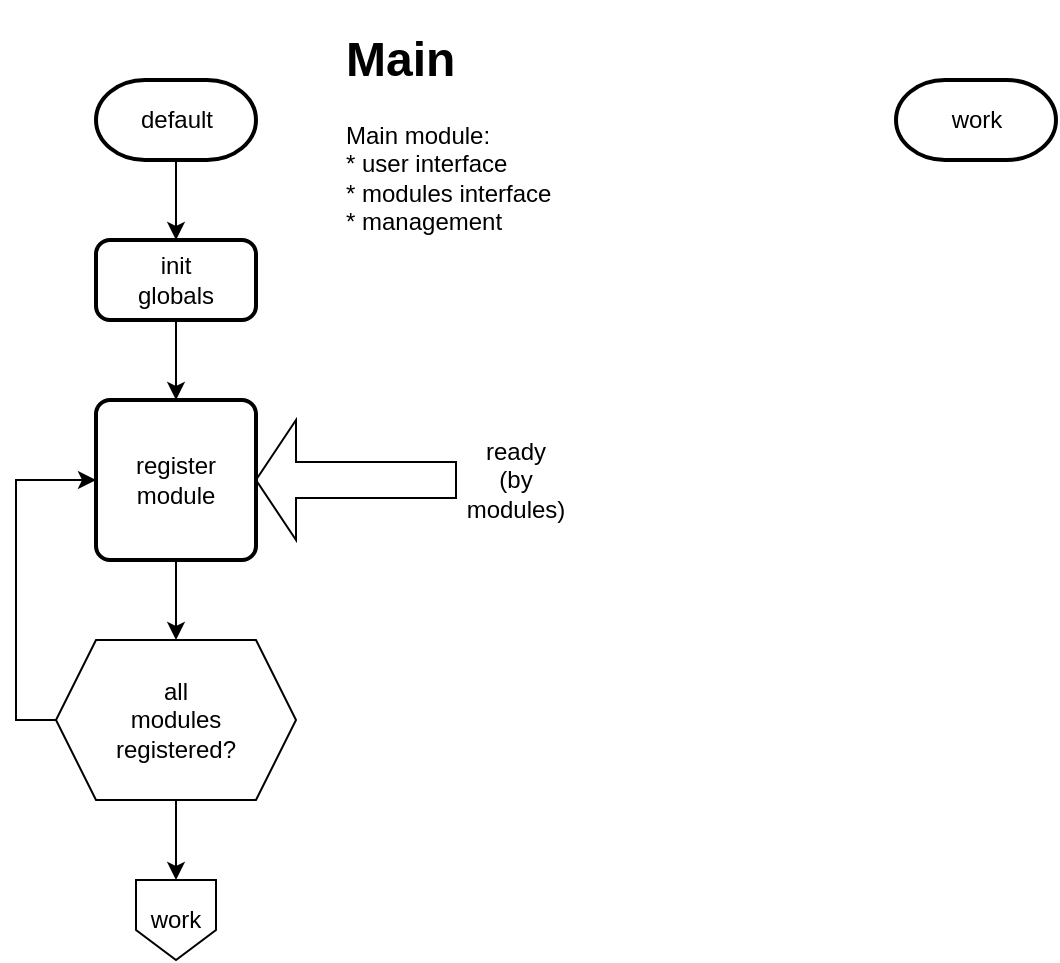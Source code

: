 <mxfile version="13.6.1" type="github">
  <diagram id="6a731a19-8d31-9384-78a2-239565b7b9f0" name="Page-1">
    <mxGraphModel dx="2574" dy="1395" grid="1" gridSize="10" guides="1" tooltips="1" connect="1" arrows="1" fold="1" page="1" pageScale="1" pageWidth="827" pageHeight="1169" background="#ffffff" math="0" shadow="0">
      <root>
        <mxCell id="0" />
        <mxCell id="1" parent="0" />
        <mxCell id="2" value="default" style="shape=mxgraph.flowchart.terminator;strokeWidth=2;gradientColor=none;gradientDirection=north;fontStyle=0;html=1;" parent="1" vertex="1">
          <mxGeometry x="80" y="40" width="80" height="40" as="geometry" />
        </mxCell>
        <mxCell id="7-kNVx0crShXXq4Z1L49-63" value="" style="group" vertex="1" connectable="0" parent="1">
          <mxGeometry x="80" y="120" width="80" height="40" as="geometry" />
        </mxCell>
        <mxCell id="7-kNVx0crShXXq4Z1L49-61" value="" style="rounded=1;whiteSpace=wrap;html=1;absoluteArcSize=1;arcSize=14;strokeWidth=2;" vertex="1" parent="7-kNVx0crShXXq4Z1L49-63">
          <mxGeometry width="80" height="40" as="geometry" />
        </mxCell>
        <mxCell id="7-kNVx0crShXXq4Z1L49-57" value="&lt;div&gt;init globals&lt;br&gt;&lt;/div&gt;" style="text;html=1;strokeColor=none;fillColor=none;align=center;verticalAlign=middle;whiteSpace=wrap;rounded=0;" vertex="1" parent="7-kNVx0crShXXq4Z1L49-63">
          <mxGeometry x="24" y="16" width="32" height="8" as="geometry" />
        </mxCell>
        <mxCell id="7-kNVx0crShXXq4Z1L49-64" value="" style="endArrow=classic;html=1;exitX=0.5;exitY=1;exitDx=0;exitDy=0;exitPerimeter=0;entryX=0.5;entryY=0;entryDx=0;entryDy=0;" edge="1" parent="1" source="2" target="7-kNVx0crShXXq4Z1L49-61">
          <mxGeometry width="50" height="50" relative="1" as="geometry">
            <mxPoint x="980" y="720" as="sourcePoint" />
            <mxPoint x="1030" y="670" as="targetPoint" />
          </mxGeometry>
        </mxCell>
        <mxCell id="7-kNVx0crShXXq4Z1L49-65" value="" style="endArrow=classic;html=1;exitX=0.5;exitY=1;exitDx=0;exitDy=0;entryX=0.5;entryY=0;entryDx=0;entryDy=0;" edge="1" parent="1" source="7-kNVx0crShXXq4Z1L49-61" target="7-kNVx0crShXXq4Z1L49-60">
          <mxGeometry width="50" height="50" relative="1" as="geometry">
            <mxPoint x="980" y="720" as="sourcePoint" />
            <mxPoint x="1030" y="670" as="targetPoint" />
          </mxGeometry>
        </mxCell>
        <mxCell id="7-kNVx0crShXXq4Z1L49-66" value="" style="group" vertex="1" connectable="0" parent="1">
          <mxGeometry x="60" y="320" width="120" height="80" as="geometry" />
        </mxCell>
        <mxCell id="7-kNVx0crShXXq4Z1L49-59" value="" style="group" vertex="1" connectable="0" parent="7-kNVx0crShXXq4Z1L49-66">
          <mxGeometry width="120" height="80" as="geometry" />
        </mxCell>
        <mxCell id="7-kNVx0crShXXq4Z1L49-56" value="" style="shape=hexagon;perimeter=hexagonPerimeter2;whiteSpace=wrap;html=1;fixedSize=1;" vertex="1" parent="7-kNVx0crShXXq4Z1L49-59">
          <mxGeometry width="120" height="80" as="geometry" />
        </mxCell>
        <mxCell id="7-kNVx0crShXXq4Z1L49-58" value="all modules registered?" style="text;html=1;strokeColor=none;fillColor=none;align=center;verticalAlign=middle;whiteSpace=wrap;rounded=0;" vertex="1" parent="7-kNVx0crShXXq4Z1L49-59">
          <mxGeometry x="40" y="30" width="40" height="20" as="geometry" />
        </mxCell>
        <mxCell id="7-kNVx0crShXXq4Z1L49-68" value="" style="endArrow=classic;html=1;exitX=0.5;exitY=1;exitDx=0;exitDy=0;entryX=0.5;entryY=0;entryDx=0;entryDy=0;" edge="1" parent="1" source="7-kNVx0crShXXq4Z1L49-60" target="7-kNVx0crShXXq4Z1L49-56">
          <mxGeometry width="50" height="50" relative="1" as="geometry">
            <mxPoint x="120" y="160" as="sourcePoint" />
            <mxPoint x="120" y="200" as="targetPoint" />
          </mxGeometry>
        </mxCell>
        <mxCell id="7-kNVx0crShXXq4Z1L49-70" value="" style="group" vertex="1" connectable="0" parent="1">
          <mxGeometry x="160" y="210" width="150" height="60" as="geometry" />
        </mxCell>
        <mxCell id="7-kNVx0crShXXq4Z1L49-67" value="" style="shape=singleArrow;direction=west;whiteSpace=wrap;html=1;" vertex="1" parent="7-kNVx0crShXXq4Z1L49-70">
          <mxGeometry width="100" height="60" as="geometry" />
        </mxCell>
        <mxCell id="7-kNVx0crShXXq4Z1L49-69" value="&lt;div&gt;ready (by modules)&lt;/div&gt;" style="text;html=1;strokeColor=none;fillColor=none;align=center;verticalAlign=middle;whiteSpace=wrap;rounded=0;" vertex="1" parent="7-kNVx0crShXXq4Z1L49-70">
          <mxGeometry x="110" y="20" width="40" height="20" as="geometry" />
        </mxCell>
        <mxCell id="7-kNVx0crShXXq4Z1L49-72" value="" style="group" vertex="1" connectable="0" parent="1">
          <mxGeometry x="80" y="200" width="80" height="80" as="geometry" />
        </mxCell>
        <mxCell id="7-kNVx0crShXXq4Z1L49-60" value="" style="rounded=1;whiteSpace=wrap;html=1;absoluteArcSize=1;arcSize=14;strokeWidth=2;" vertex="1" parent="7-kNVx0crShXXq4Z1L49-72">
          <mxGeometry width="80" height="80" as="geometry" />
        </mxCell>
        <mxCell id="7-kNVx0crShXXq4Z1L49-71" value="register module" style="text;html=1;strokeColor=none;fillColor=none;align=center;verticalAlign=middle;whiteSpace=wrap;rounded=0;" vertex="1" parent="7-kNVx0crShXXq4Z1L49-72">
          <mxGeometry x="20" y="30" width="40" height="20" as="geometry" />
        </mxCell>
        <mxCell id="7-kNVx0crShXXq4Z1L49-73" style="edgeStyle=orthogonalEdgeStyle;rounded=0;orthogonalLoop=1;jettySize=auto;html=1;exitX=0;exitY=0.5;exitDx=0;exitDy=0;entryX=0;entryY=0.5;entryDx=0;entryDy=0;" edge="1" parent="1" source="7-kNVx0crShXXq4Z1L49-56" target="7-kNVx0crShXXq4Z1L49-60">
          <mxGeometry relative="1" as="geometry" />
        </mxCell>
        <mxCell id="7-kNVx0crShXXq4Z1L49-75" style="edgeStyle=orthogonalEdgeStyle;rounded=0;orthogonalLoop=1;jettySize=auto;html=1;exitX=0.5;exitY=1;exitDx=0;exitDy=0;entryX=0.5;entryY=0;entryDx=0;entryDy=0;entryPerimeter=0;" edge="1" parent="1" source="7-kNVx0crShXXq4Z1L49-56">
          <mxGeometry relative="1" as="geometry">
            <mxPoint x="120" y="440" as="targetPoint" />
          </mxGeometry>
        </mxCell>
        <mxCell id="7-kNVx0crShXXq4Z1L49-76" value="&lt;h1&gt;Main&lt;/h1&gt;&lt;p&gt;Main module:&lt;br&gt;* user interface&lt;br&gt;* modules interface&lt;br&gt;* management&lt;br&gt;&lt;/p&gt;" style="text;html=1;strokeColor=none;fillColor=none;spacing=5;spacingTop=-20;whiteSpace=wrap;overflow=hidden;rounded=0;" vertex="1" parent="1">
          <mxGeometry x="200" y="10" width="190" height="120" as="geometry" />
        </mxCell>
        <mxCell id="7-kNVx0crShXXq4Z1L49-77" value="work" style="shape=offPageConnector;whiteSpace=wrap;html=1;" vertex="1" parent="1">
          <mxGeometry x="100" y="440" width="40" height="40" as="geometry" />
        </mxCell>
        <mxCell id="7-kNVx0crShXXq4Z1L49-78" value="work" style="shape=mxgraph.flowchart.terminator;strokeWidth=2;gradientColor=none;gradientDirection=north;fontStyle=0;html=1;" vertex="1" parent="1">
          <mxGeometry x="480" y="40" width="80" height="40" as="geometry" />
        </mxCell>
      </root>
    </mxGraphModel>
  </diagram>
</mxfile>
